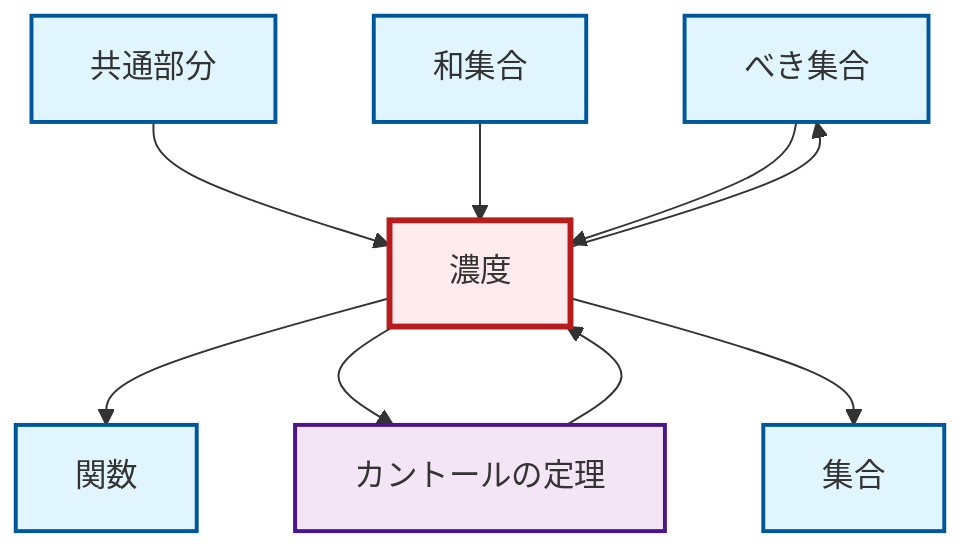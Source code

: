graph TD
    classDef definition fill:#e1f5fe,stroke:#01579b,stroke-width:2px
    classDef theorem fill:#f3e5f5,stroke:#4a148c,stroke-width:2px
    classDef axiom fill:#fff3e0,stroke:#e65100,stroke-width:2px
    classDef example fill:#e8f5e9,stroke:#1b5e20,stroke-width:2px
    classDef current fill:#ffebee,stroke:#b71c1c,stroke-width:3px
    def-power-set["べき集合"]:::definition
    def-intersection["共通部分"]:::definition
    def-function["関数"]:::definition
    thm-cantor["カントールの定理"]:::theorem
    def-set["集合"]:::definition
    def-union["和集合"]:::definition
    def-cardinality["濃度"]:::definition
    def-intersection --> def-cardinality
    def-cardinality --> def-function
    def-cardinality --> thm-cantor
    def-cardinality --> def-set
    thm-cantor --> def-cardinality
    def-union --> def-cardinality
    def-cardinality --> def-power-set
    def-power-set --> def-cardinality
    class def-cardinality current